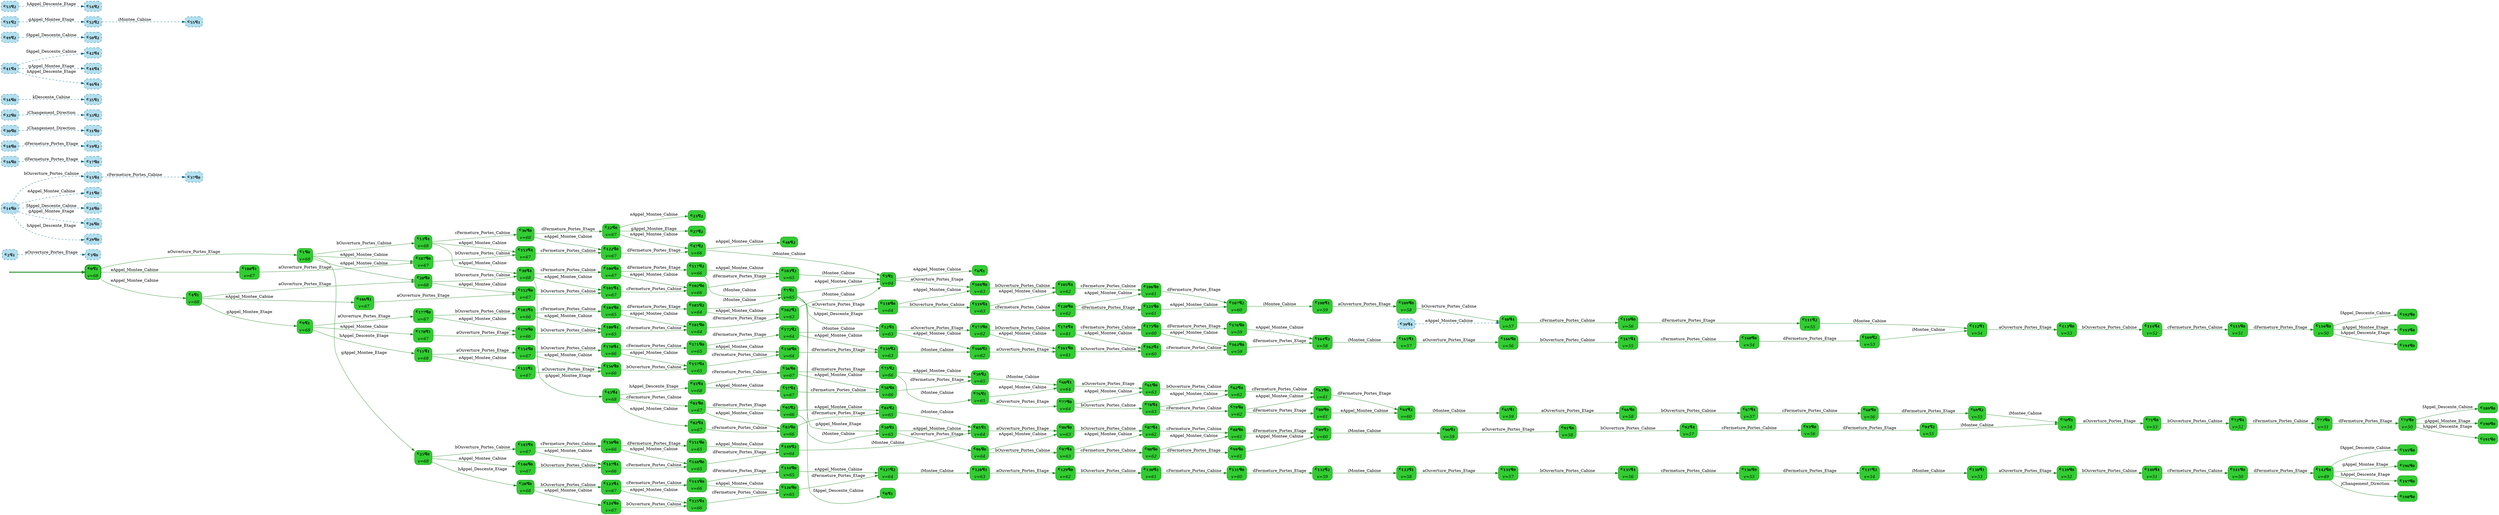 digraph g {

	rankdir="LR"

	__invisible__[shape="point", color="forestgreen"]
	c0q1[label=<<b>c<sub>0</sub>q<sub>1</sub></b><br/><br/><i>v=68</i>>, shape="box", style="rounded, filled", fillcolor="limegreen", color="forestgreen", penwidth=3] // Initial
	c1q0[label=<<b>c<sub>1</sub>q<sub>0</sub></b><br/><br/><i>v=68</i>>, shape="box", style="rounded, filled", fillcolor="limegreen", color="forestgreen"]
	c13q4[label=<<b>c<sub>13</sub>q<sub>4</sub></b><br/><br/><i>v=68</i>>, shape="box", style="rounded, filled", fillcolor="limegreen", color="forestgreen"]
	c36q0[label=<<b>c<sub>36</sub>q<sub>0</sub></b><br/><br/><i>v=68</i>>, shape="box", style="rounded, filled", fillcolor="limegreen", color="forestgreen"]
	c22q0[label=<<b>c<sub>22</sub>q<sub>0</sub></b><br/><br/><i>v=67</i>>, shape="box", style="rounded, filled", fillcolor="limegreen", color="forestgreen"]
	c23q2[label=<<b>c<sub>23</sub>q<sub>2</sub></b>>, shape="box", style="rounded, filled", fillcolor="limegreen", color="forestgreen"]
	c27q2[label=<<b>c<sub>27</sub>q<sub>2</sub></b>>, shape="box", style="rounded, filled", fillcolor="limegreen", color="forestgreen"]
	c47q2[label=<<b>c<sub>47</sub>q<sub>2</sub></b><br/><br/><i>v=66</i>>, shape="box", style="rounded, filled", fillcolor="limegreen", color="forestgreen"]
	c48q2[label=<<b>c<sub>48</sub>q<sub>2</sub></b>>, shape="box", style="rounded, filled", fillcolor="limegreen", color="forestgreen"]
	c5q1[label=<<b>c<sub>5</sub>q<sub>1</sub></b><br/><br/><i>v=64</i>>, shape="box", style="rounded, filled", fillcolor="limegreen", color="forestgreen"]
	c6q1[label=<<b>c<sub>6</sub>q<sub>1</sub></b>>, shape="box", style="rounded, filled", fillcolor="limegreen", color="forestgreen"]
	c104q0[label=<<b>c<sub>104</sub>q<sub>0</sub></b><br/><br/><i>v=63</i>>, shape="box", style="rounded, filled", fillcolor="limegreen", color="forestgreen"]
	c105q4[label=<<b>c<sub>105</sub>q<sub>4</sub></b><br/><br/><i>v=62</i>>, shape="box", style="rounded, filled", fillcolor="limegreen", color="forestgreen"]
	c106q0[label=<<b>c<sub>106</sub>q<sub>0</sub></b><br/><br/><i>v=61</i>>, shape="box", style="rounded, filled", fillcolor="limegreen", color="forestgreen"]
	c107q2[label=<<b>c<sub>107</sub>q<sub>2</sub></b><br/><br/><i>v=60</i>>, shape="box", style="rounded, filled", fillcolor="limegreen", color="forestgreen"]
	c108q1[label=<<b>c<sub>108</sub>q<sub>1</sub></b><br/><br/><i>v=59</i>>, shape="box", style="rounded, filled", fillcolor="limegreen", color="forestgreen"]
	c109q0[label=<<b>c<sub>109</sub>q<sub>0</sub></b><br/><br/><i>v=58</i>>, shape="box", style="rounded, filled", fillcolor="limegreen", color="forestgreen"]
	c40q4[label=<<b>c<sub>40</sub>q<sub>4</sub></b><br/><br/><i>v=57</i>>, shape="box", style="rounded, filled", fillcolor="limegreen", color="forestgreen"]
	c110q0[label=<<b>c<sub>110</sub>q<sub>0</sub></b><br/><br/><i>v=56</i>>, shape="box", style="rounded, filled", fillcolor="limegreen", color="forestgreen"]
	c111q2[label=<<b>c<sub>111</sub>q<sub>2</sub></b><br/><br/><i>v=55</i>>, shape="box", style="rounded, filled", fillcolor="limegreen", color="forestgreen"]
	c112q1[label=<<b>c<sub>112</sub>q<sub>1</sub></b><br/><br/><i>v=54</i>>, shape="box", style="rounded, filled", fillcolor="limegreen", color="forestgreen"]
	c113q0[label=<<b>c<sub>113</sub>q<sub>0</sub></b><br/><br/><i>v=53</i>>, shape="box", style="rounded, filled", fillcolor="limegreen", color="forestgreen"]
	c114q4[label=<<b>c<sub>114</sub>q<sub>4</sub></b><br/><br/><i>v=52</i>>, shape="box", style="rounded, filled", fillcolor="limegreen", color="forestgreen"]
	c115q0[label=<<b>c<sub>115</sub>q<sub>0</sub></b><br/><br/><i>v=51</i>>, shape="box", style="rounded, filled", fillcolor="limegreen", color="forestgreen"]
	c116q0[label=<<b>c<sub>116</sub>q<sub>0</sub></b><br/><br/><i>v=50</i>>, shape="box", style="rounded, filled", fillcolor="limegreen", color="forestgreen"]
	c192q0[label=<<b>c<sub>192</sub>q<sub>0</sub></b>>, shape="box", style="rounded, filled", fillcolor="limegreen", color="forestgreen"]
	c193q0[label=<<b>c<sub>193</sub>q<sub>0</sub></b>>, shape="box", style="rounded, filled", fillcolor="limegreen", color="forestgreen"]
	c194q0[label=<<b>c<sub>194</sub>q<sub>0</sub></b>>, shape="box", style="rounded, filled", fillcolor="limegreen", color="forestgreen"]
	c122q0[label=<<b>c<sub>122</sub>q<sub>0</sub></b><br/><br/><i>v=67</i>>, shape="box", style="rounded, filled", fillcolor="limegreen", color="forestgreen"]
	c38q4[label=<<b>c<sub>38</sub>q<sub>4</sub></b><br/><br/><i>v=68</i>>, shape="box", style="rounded, filled", fillcolor="limegreen", color="forestgreen"]
	c43q4[label=<<b>c<sub>43</sub>q<sub>4</sub></b><br/><br/><i>v=68</i>>, shape="box", style="rounded, filled", fillcolor="limegreen", color="forestgreen"]
	c45q4[label=<<b>c<sub>45</sub>q<sub>4</sub></b><br/><br/><i>v=68</i>>, shape="box", style="rounded, filled", fillcolor="limegreen", color="forestgreen"]
	c56q0[label=<<b>c<sub>56</sub>q<sub>0</sub></b><br/><br/><i>v=67</i>>, shape="box", style="rounded, filled", fillcolor="limegreen", color="forestgreen"]
	c75q2[label=<<b>c<sub>75</sub>q<sub>2</sub></b><br/><br/><i>v=66</i>>, shape="box", style="rounded, filled", fillcolor="limegreen", color="forestgreen"]
	c59q2[label=<<b>c<sub>59</sub>q<sub>2</sub></b><br/><br/><i>v=65</i>>, shape="box", style="rounded, filled", fillcolor="limegreen", color="forestgreen"]
	c60q1[label=<<b>c<sub>60</sub>q<sub>1</sub></b><br/><br/><i>v=64</i>>, shape="box", style="rounded, filled", fillcolor="limegreen", color="forestgreen"]
	c61q0[label=<<b>c<sub>61</sub>q<sub>0</sub></b><br/><br/><i>v=63</i>>, shape="box", style="rounded, filled", fillcolor="limegreen", color="forestgreen"]
	c62q4[label=<<b>c<sub>62</sub>q<sub>4</sub></b><br/><br/><i>v=62</i>>, shape="box", style="rounded, filled", fillcolor="limegreen", color="forestgreen"]
	c63q0[label=<<b>c<sub>63</sub>q<sub>0</sub></b><br/><br/><i>v=61</i>>, shape="box", style="rounded, filled", fillcolor="limegreen", color="forestgreen"]
	c64q2[label=<<b>c<sub>64</sub>q<sub>2</sub></b><br/><br/><i>v=60</i>>, shape="box", style="rounded, filled", fillcolor="limegreen", color="forestgreen"]
	c65q1[label=<<b>c<sub>65</sub>q<sub>1</sub></b><br/><br/><i>v=59</i>>, shape="box", style="rounded, filled", fillcolor="limegreen", color="forestgreen"]
	c66q0[label=<<b>c<sub>66</sub>q<sub>0</sub></b><br/><br/><i>v=58</i>>, shape="box", style="rounded, filled", fillcolor="limegreen", color="forestgreen"]
	c67q4[label=<<b>c<sub>67</sub>q<sub>4</sub></b><br/><br/><i>v=57</i>>, shape="box", style="rounded, filled", fillcolor="limegreen", color="forestgreen"]
	c68q0[label=<<b>c<sub>68</sub>q<sub>0</sub></b><br/><br/><i>v=56</i>>, shape="box", style="rounded, filled", fillcolor="limegreen", color="forestgreen"]
	c69q2[label=<<b>c<sub>69</sub>q<sub>2</sub></b><br/><br/><i>v=55</i>>, shape="box", style="rounded, filled", fillcolor="limegreen", color="forestgreen"]
	c70q1[label=<<b>c<sub>70</sub>q<sub>1</sub></b><br/><br/><i>v=54</i>>, shape="box", style="rounded, filled", fillcolor="limegreen", color="forestgreen"]
	c71q0[label=<<b>c<sub>71</sub>q<sub>0</sub></b><br/><br/><i>v=53</i>>, shape="box", style="rounded, filled", fillcolor="limegreen", color="forestgreen"]
	c72q4[label=<<b>c<sub>72</sub>q<sub>4</sub></b><br/><br/><i>v=52</i>>, shape="box", style="rounded, filled", fillcolor="limegreen", color="forestgreen"]
	c73q0[label=<<b>c<sub>73</sub>q<sub>0</sub></b><br/><br/><i>v=51</i>>, shape="box", style="rounded, filled", fillcolor="limegreen", color="forestgreen"]
	c74q0[label=<<b>c<sub>74</sub>q<sub>0</sub></b><br/><br/><i>v=50</i>>, shape="box", style="rounded, filled", fillcolor="limegreen", color="forestgreen"]
	c189q0[label=<<b>c<sub>189</sub>q<sub>0</sub></b>>, shape="box", style="rounded, filled", fillcolor="limegreen", color="forestgreen"]
	c190q0[label=<<b>c<sub>190</sub>q<sub>0</sub></b>>, shape="box", style="rounded, filled", fillcolor="limegreen", color="forestgreen"]
	c191q0[label=<<b>c<sub>191</sub>q<sub>0</sub></b>>, shape="box", style="rounded, filled", fillcolor="limegreen", color="forestgreen"]
	c76q1[label=<<b>c<sub>76</sub>q<sub>1</sub></b><br/><br/><i>v=65</i>>, shape="box", style="rounded, filled", fillcolor="limegreen", color="forestgreen"]
	c77q0[label=<<b>c<sub>77</sub>q<sub>0</sub></b><br/><br/><i>v=64</i>>, shape="box", style="rounded, filled", fillcolor="limegreen", color="forestgreen"]
	c78q4[label=<<b>c<sub>78</sub>q<sub>4</sub></b><br/><br/><i>v=63</i>>, shape="box", style="rounded, filled", fillcolor="limegreen", color="forestgreen"]
	c79q0[label=<<b>c<sub>79</sub>q<sub>0</sub></b><br/><br/><i>v=62</i>>, shape="box", style="rounded, filled", fillcolor="limegreen", color="forestgreen"]
	c80q0[label=<<b>c<sub>80</sub>q<sub>0</sub></b><br/><br/><i>v=61</i>>, shape="box", style="rounded, filled", fillcolor="limegreen", color="forestgreen"]
	c58q0[label=<<b>c<sub>58</sub>q<sub>0</sub></b><br/><br/><i>v=66</i>>, shape="box", style="rounded, filled", fillcolor="limegreen", color="forestgreen"]
	c57q4[label=<<b>c<sub>57</sub>q<sub>4</sub></b><br/><br/><i>v=67</i>>, shape="box", style="rounded, filled", fillcolor="limegreen", color="forestgreen"]
	c81q0[label=<<b>c<sub>81</sub>q<sub>0</sub></b><br/><br/><i>v=67</i>>, shape="box", style="rounded, filled", fillcolor="limegreen", color="forestgreen"]
	c95q2[label=<<b>c<sub>95</sub>q<sub>2</sub></b><br/><br/><i>v=66</i>>, shape="box", style="rounded, filled", fillcolor="limegreen", color="forestgreen"]
	c84q2[label=<<b>c<sub>84</sub>q<sub>2</sub></b><br/><br/><i>v=65</i>>, shape="box", style="rounded, filled", fillcolor="limegreen", color="forestgreen"]
	c85q1[label=<<b>c<sub>85</sub>q<sub>1</sub></b><br/><br/><i>v=64</i>>, shape="box", style="rounded, filled", fillcolor="limegreen", color="forestgreen"]
	c86q0[label=<<b>c<sub>86</sub>q<sub>0</sub></b><br/><br/><i>v=63</i>>, shape="box", style="rounded, filled", fillcolor="limegreen", color="forestgreen"]
	c87q4[label=<<b>c<sub>87</sub>q<sub>4</sub></b><br/><br/><i>v=62</i>>, shape="box", style="rounded, filled", fillcolor="limegreen", color="forestgreen"]
	c88q0[label=<<b>c<sub>88</sub>q<sub>0</sub></b><br/><br/><i>v=61</i>>, shape="box", style="rounded, filled", fillcolor="limegreen", color="forestgreen"]
	c89q2[label=<<b>c<sub>89</sub>q<sub>2</sub></b><br/><br/><i>v=60</i>>, shape="box", style="rounded, filled", fillcolor="limegreen", color="forestgreen"]
	c90q1[label=<<b>c<sub>90</sub>q<sub>1</sub></b><br/><br/><i>v=59</i>>, shape="box", style="rounded, filled", fillcolor="limegreen", color="forestgreen"]
	c91q0[label=<<b>c<sub>91</sub>q<sub>0</sub></b><br/><br/><i>v=58</i>>, shape="box", style="rounded, filled", fillcolor="limegreen", color="forestgreen"]
	c92q4[label=<<b>c<sub>92</sub>q<sub>4</sub></b><br/><br/><i>v=57</i>>, shape="box", style="rounded, filled", fillcolor="limegreen", color="forestgreen"]
	c93q0[label=<<b>c<sub>93</sub>q<sub>0</sub></b><br/><br/><i>v=56</i>>, shape="box", style="rounded, filled", fillcolor="limegreen", color="forestgreen"]
	c94q2[label=<<b>c<sub>94</sub>q<sub>2</sub></b><br/><br/><i>v=55</i>>, shape="box", style="rounded, filled", fillcolor="limegreen", color="forestgreen"]
	c10q1[label=<<b>c<sub>10</sub>q<sub>1</sub></b><br/><br/><i>v=65</i>>, shape="box", style="rounded, filled", fillcolor="limegreen", color="forestgreen"]
	c96q0[label=<<b>c<sub>96</sub>q<sub>0</sub></b><br/><br/><i>v=64</i>>, shape="box", style="rounded, filled", fillcolor="limegreen", color="forestgreen"]
	c97q4[label=<<b>c<sub>97</sub>q<sub>4</sub></b><br/><br/><i>v=63</i>>, shape="box", style="rounded, filled", fillcolor="limegreen", color="forestgreen"]
	c98q0[label=<<b>c<sub>98</sub>q<sub>0</sub></b><br/><br/><i>v=62</i>>, shape="box", style="rounded, filled", fillcolor="limegreen", color="forestgreen"]
	c99q0[label=<<b>c<sub>99</sub>q<sub>0</sub></b><br/><br/><i>v=61</i>>, shape="box", style="rounded, filled", fillcolor="limegreen", color="forestgreen"]
	c83q0[label=<<b>c<sub>83</sub>q<sub>0</sub></b><br/><br/><i>v=66</i>>, shape="box", style="rounded, filled", fillcolor="limegreen", color="forestgreen"]
	c82q4[label=<<b>c<sub>82</sub>q<sub>4</sub></b><br/><br/><i>v=67</i>>, shape="box", style="rounded, filled", fillcolor="limegreen", color="forestgreen"]
	c100q0[label=<<b>c<sub>100</sub>q<sub>0</sub></b><br/><br/><i>v=67</i>>, shape="box", style="rounded, filled", fillcolor="limegreen", color="forestgreen"]
	c117q2[label=<<b>c<sub>117</sub>q<sub>2</sub></b><br/><br/><i>v=66</i>>, shape="box", style="rounded, filled", fillcolor="limegreen", color="forestgreen"]
	c103q2[label=<<b>c<sub>103</sub>q<sub>2</sub></b><br/><br/><i>v=65</i>>, shape="box", style="rounded, filled", fillcolor="limegreen", color="forestgreen"]
	c7q1[label=<<b>c<sub>7</sub>q<sub>1</sub></b><br/><br/><i>v=65</i>>, shape="box", style="rounded, filled", fillcolor="limegreen", color="forestgreen"]
	c8q1[label=<<b>c<sub>8</sub>q<sub>1</sub></b>>, shape="box", style="rounded, filled", fillcolor="limegreen", color="forestgreen"]
	c12q1[label=<<b>c<sub>12</sub>q<sub>1</sub></b><br/><br/><i>v=63</i>>, shape="box", style="rounded, filled", fillcolor="limegreen", color="forestgreen"]
	c173q0[label=<<b>c<sub>173</sub>q<sub>0</sub></b><br/><br/><i>v=62</i>>, shape="box", style="rounded, filled", fillcolor="limegreen", color="forestgreen"]
	c174q4[label=<<b>c<sub>174</sub>q<sub>4</sub></b><br/><br/><i>v=61</i>>, shape="box", style="rounded, filled", fillcolor="limegreen", color="forestgreen"]
	c175q0[label=<<b>c<sub>175</sub>q<sub>0</sub></b><br/><br/><i>v=60</i>>, shape="box", style="rounded, filled", fillcolor="limegreen", color="forestgreen"]
	c176q0[label=<<b>c<sub>176</sub>q<sub>0</sub></b><br/><br/><i>v=59</i>>, shape="box", style="rounded, filled", fillcolor="limegreen", color="forestgreen"]
	c164q2[label=<<b>c<sub>164</sub>q<sub>2</sub></b><br/><br/><i>v=58</i>>, shape="box", style="rounded, filled", fillcolor="limegreen", color="forestgreen"]
	c165q1[label=<<b>c<sub>165</sub>q<sub>1</sub></b><br/><br/><i>v=57</i>>, shape="box", style="rounded, filled", fillcolor="limegreen", color="forestgreen"]
	c166q0[label=<<b>c<sub>166</sub>q<sub>0</sub></b><br/><br/><i>v=56</i>>, shape="box", style="rounded, filled", fillcolor="limegreen", color="forestgreen"]
	c167q4[label=<<b>c<sub>167</sub>q<sub>4</sub></b><br/><br/><i>v=55</i>>, shape="box", style="rounded, filled", fillcolor="limegreen", color="forestgreen"]
	c168q0[label=<<b>c<sub>168</sub>q<sub>0</sub></b><br/><br/><i>v=54</i>>, shape="box", style="rounded, filled", fillcolor="limegreen", color="forestgreen"]
	c169q2[label=<<b>c<sub>169</sub>q<sub>2</sub></b><br/><br/><i>v=53</i>>, shape="box", style="rounded, filled", fillcolor="limegreen", color="forestgreen"]
	c163q0[label=<<b>c<sub>163</sub>q<sub>0</sub></b><br/><br/><i>v=59</i>>, shape="box", style="rounded, filled", fillcolor="limegreen", color="forestgreen"]
	c162q4[label=<<b>c<sub>162</sub>q<sub>4</sub></b><br/><br/><i>v=60</i>>, shape="box", style="rounded, filled", fillcolor="limegreen", color="forestgreen"]
	c161q0[label=<<b>c<sub>161</sub>q<sub>0</sub></b><br/><br/><i>v=61</i>>, shape="box", style="rounded, filled", fillcolor="limegreen", color="forestgreen"]
	c160q1[label=<<b>c<sub>160</sub>q<sub>1</sub></b><br/><br/><i>v=62</i>>, shape="box", style="rounded, filled", fillcolor="limegreen", color="forestgreen"]
	c118q0[label=<<b>c<sub>118</sub>q<sub>0</sub></b><br/><br/><i>v=64</i>>, shape="box", style="rounded, filled", fillcolor="limegreen", color="forestgreen"]
	c119q4[label=<<b>c<sub>119</sub>q<sub>4</sub></b><br/><br/><i>v=63</i>>, shape="box", style="rounded, filled", fillcolor="limegreen", color="forestgreen"]
	c120q0[label=<<b>c<sub>120</sub>q<sub>0</sub></b><br/><br/><i>v=62</i>>, shape="box", style="rounded, filled", fillcolor="limegreen", color="forestgreen"]
	c121q0[label=<<b>c<sub>121</sub>q<sub>0</sub></b><br/><br/><i>v=61</i>>, shape="box", style="rounded, filled", fillcolor="limegreen", color="forestgreen"]
	c102q0[label=<<b>c<sub>102</sub>q<sub>0</sub></b><br/><br/><i>v=66</i>>, shape="box", style="rounded, filled", fillcolor="limegreen", color="forestgreen"]
	c101q4[label=<<b>c<sub>101</sub>q<sub>4</sub></b><br/><br/><i>v=67</i>>, shape="box", style="rounded, filled", fillcolor="limegreen", color="forestgreen"]
	c153q4[label=<<b>c<sub>153</sub>q<sub>4</sub></b><br/><br/><i>v=67</i>>, shape="box", style="rounded, filled", fillcolor="limegreen", color="forestgreen"]
	c20q0[label=<<b>c<sub>20</sub>q<sub>0</sub></b><br/><br/><i>v=68</i>>, shape="box", style="rounded, filled", fillcolor="limegreen", color="forestgreen"]
	c152q0[label=<<b>c<sub>152</sub>q<sub>0</sub></b><br/><br/><i>v=67</i>>, shape="box", style="rounded, filled", fillcolor="limegreen", color="forestgreen"]
	c25q0[label=<<b>c<sub>25</sub>q<sub>0</sub></b><br/><br/><i>v=68</i>>, shape="box", style="rounded, filled", fillcolor="limegreen", color="forestgreen"]
	c28q0[label=<<b>c<sub>28</sub>q<sub>0</sub></b><br/><br/><i>v=68</i>>, shape="box", style="rounded, filled", fillcolor="limegreen", color="forestgreen"]
	c123q4[label=<<b>c<sub>123</sub>q<sub>4</sub></b><br/><br/><i>v=67</i>>, shape="box", style="rounded, filled", fillcolor="limegreen", color="forestgreen"]
	c143q0[label=<<b>c<sub>143</sub>q<sub>0</sub></b><br/><br/><i>v=66</i>>, shape="box", style="rounded, filled", fillcolor="limegreen", color="forestgreen"]
	c144q0[label=<<b>c<sub>144</sub>q<sub>0</sub></b><br/><br/><i>v=65</i>>, shape="box", style="rounded, filled", fillcolor="limegreen", color="forestgreen"]
	c127q2[label=<<b>c<sub>127</sub>q<sub>2</sub></b><br/><br/><i>v=64</i>>, shape="box", style="rounded, filled", fillcolor="limegreen", color="forestgreen"]
	c128q1[label=<<b>c<sub>128</sub>q<sub>1</sub></b><br/><br/><i>v=63</i>>, shape="box", style="rounded, filled", fillcolor="limegreen", color="forestgreen"]
	c129q0[label=<<b>c<sub>129</sub>q<sub>0</sub></b><br/><br/><i>v=62</i>>, shape="box", style="rounded, filled", fillcolor="limegreen", color="forestgreen"]
	c130q4[label=<<b>c<sub>130</sub>q<sub>4</sub></b><br/><br/><i>v=61</i>>, shape="box", style="rounded, filled", fillcolor="limegreen", color="forestgreen"]
	c131q0[label=<<b>c<sub>131</sub>q<sub>0</sub></b><br/><br/><i>v=60</i>>, shape="box", style="rounded, filled", fillcolor="limegreen", color="forestgreen"]
	c132q2[label=<<b>c<sub>132</sub>q<sub>2</sub></b><br/><br/><i>v=59</i>>, shape="box", style="rounded, filled", fillcolor="limegreen", color="forestgreen"]
	c133q1[label=<<b>c<sub>133</sub>q<sub>1</sub></b><br/><br/><i>v=58</i>>, shape="box", style="rounded, filled", fillcolor="limegreen", color="forestgreen"]
	c134q0[label=<<b>c<sub>134</sub>q<sub>0</sub></b><br/><br/><i>v=57</i>>, shape="box", style="rounded, filled", fillcolor="limegreen", color="forestgreen"]
	c135q4[label=<<b>c<sub>135</sub>q<sub>4</sub></b><br/><br/><i>v=56</i>>, shape="box", style="rounded, filled", fillcolor="limegreen", color="forestgreen"]
	c136q0[label=<<b>c<sub>136</sub>q<sub>0</sub></b><br/><br/><i>v=55</i>>, shape="box", style="rounded, filled", fillcolor="limegreen", color="forestgreen"]
	c137q2[label=<<b>c<sub>137</sub>q<sub>2</sub></b><br/><br/><i>v=54</i>>, shape="box", style="rounded, filled", fillcolor="limegreen", color="forestgreen"]
	c138q1[label=<<b>c<sub>138</sub>q<sub>1</sub></b><br/><br/><i>v=53</i>>, shape="box", style="rounded, filled", fillcolor="limegreen", color="forestgreen"]
	c139q0[label=<<b>c<sub>139</sub>q<sub>0</sub></b><br/><br/><i>v=52</i>>, shape="box", style="rounded, filled", fillcolor="limegreen", color="forestgreen"]
	c140q4[label=<<b>c<sub>140</sub>q<sub>4</sub></b><br/><br/><i>v=51</i>>, shape="box", style="rounded, filled", fillcolor="limegreen", color="forestgreen"]
	c141q0[label=<<b>c<sub>141</sub>q<sub>0</sub></b><br/><br/><i>v=50</i>>, shape="box", style="rounded, filled", fillcolor="limegreen", color="forestgreen"]
	c142q0[label=<<b>c<sub>142</sub>q<sub>0</sub></b><br/><br/><i>v=49</i>>, shape="box", style="rounded, filled", fillcolor="limegreen", color="forestgreen"]
	c195q0[label=<<b>c<sub>195</sub>q<sub>0</sub></b>>, shape="box", style="rounded, filled", fillcolor="limegreen", color="forestgreen"]
	c196q0[label=<<b>c<sub>196</sub>q<sub>0</sub></b>>, shape="box", style="rounded, filled", fillcolor="limegreen", color="forestgreen"]
	c197q0[label=<<b>c<sub>197</sub>q<sub>0</sub></b>>, shape="box", style="rounded, filled", fillcolor="limegreen", color="forestgreen"]
	c198q0[label=<<b>c<sub>198</sub>q<sub>0</sub></b>>, shape="box", style="rounded, filled", fillcolor="limegreen", color="forestgreen"]
	c126q0[label=<<b>c<sub>126</sub>q<sub>0</sub></b><br/><br/><i>v=65</i>>, shape="box", style="rounded, filled", fillcolor="limegreen", color="forestgreen"]
	c125q4[label=<<b>c<sub>125</sub>q<sub>4</sub></b><br/><br/><i>v=66</i>>, shape="box", style="rounded, filled", fillcolor="limegreen", color="forestgreen"]
	c124q0[label=<<b>c<sub>124</sub>q<sub>0</sub></b><br/><br/><i>v=67</i>>, shape="box", style="rounded, filled", fillcolor="limegreen", color="forestgreen"]
	c145q4[label=<<b>c<sub>145</sub>q<sub>4</sub></b><br/><br/><i>v=67</i>>, shape="box", style="rounded, filled", fillcolor="limegreen", color="forestgreen"]
	c150q0[label=<<b>c<sub>150</sub>q<sub>0</sub></b><br/><br/><i>v=66</i>>, shape="box", style="rounded, filled", fillcolor="limegreen", color="forestgreen"]
	c151q0[label=<<b>c<sub>151</sub>q<sub>0</sub></b><br/><br/><i>v=65</i>>, shape="box", style="rounded, filled", fillcolor="limegreen", color="forestgreen"]
	c149q2[label=<<b>c<sub>149</sub>q<sub>2</sub></b><br/><br/><i>v=64</i>>, shape="box", style="rounded, filled", fillcolor="limegreen", color="forestgreen"]
	c148q0[label=<<b>c<sub>148</sub>q<sub>0</sub></b><br/><br/><i>v=65</i>>, shape="box", style="rounded, filled", fillcolor="limegreen", color="forestgreen"]
	c147q4[label=<<b>c<sub>147</sub>q<sub>4</sub></b><br/><br/><i>v=66</i>>, shape="box", style="rounded, filled", fillcolor="limegreen", color="forestgreen"]
	c146q0[label=<<b>c<sub>146</sub>q<sub>0</sub></b><br/><br/><i>v=67</i>>, shape="box", style="rounded, filled", fillcolor="limegreen", color="forestgreen"]
	c187q0[label=<<b>c<sub>187</sub>q<sub>0</sub></b><br/><br/><i>v=67</i>>, shape="box", style="rounded, filled", fillcolor="limegreen", color="forestgreen"]
	c4q1[label=<<b>c<sub>4</sub>q<sub>1</sub></b><br/><br/><i>v=68</i>>, shape="box", style="rounded, filled", fillcolor="limegreen", color="forestgreen"]
	c9q1[label=<<b>c<sub>9</sub>q<sub>1</sub></b><br/><br/><i>v=68</i>>, shape="box", style="rounded, filled", fillcolor="limegreen", color="forestgreen"]
	c11q1[label=<<b>c<sub>11</sub>q<sub>1</sub></b><br/><br/><i>v=68</i>>, shape="box", style="rounded, filled", fillcolor="limegreen", color="forestgreen"]
	c154q0[label=<<b>c<sub>154</sub>q<sub>0</sub></b><br/><br/><i>v=67</i>>, shape="box", style="rounded, filled", fillcolor="limegreen", color="forestgreen"]
	c170q4[label=<<b>c<sub>170</sub>q<sub>4</sub></b><br/><br/><i>v=66</i>>, shape="box", style="rounded, filled", fillcolor="limegreen", color="forestgreen"]
	c171q0[label=<<b>c<sub>171</sub>q<sub>0</sub></b><br/><br/><i>v=65</i>>, shape="box", style="rounded, filled", fillcolor="limegreen", color="forestgreen"]
	c172q2[label=<<b>c<sub>172</sub>q<sub>2</sub></b><br/><br/><i>v=64</i>>, shape="box", style="rounded, filled", fillcolor="limegreen", color="forestgreen"]
	c159q2[label=<<b>c<sub>159</sub>q<sub>2</sub></b><br/><br/><i>v=63</i>>, shape="box", style="rounded, filled", fillcolor="limegreen", color="forestgreen"]
	c158q0[label=<<b>c<sub>158</sub>q<sub>0</sub></b><br/><br/><i>v=64</i>>, shape="box", style="rounded, filled", fillcolor="limegreen", color="forestgreen"]
	c157q4[label=<<b>c<sub>157</sub>q<sub>4</sub></b><br/><br/><i>v=65</i>>, shape="box", style="rounded, filled", fillcolor="limegreen", color="forestgreen"]
	c156q0[label=<<b>c<sub>156</sub>q<sub>0</sub></b><br/><br/><i>v=66</i>>, shape="box", style="rounded, filled", fillcolor="limegreen", color="forestgreen"]
	c155q1[label=<<b>c<sub>155</sub>q<sub>1</sub></b><br/><br/><i>v=67</i>>, shape="box", style="rounded, filled", fillcolor="limegreen", color="forestgreen"]
	c177q0[label=<<b>c<sub>177</sub>q<sub>0</sub></b><br/><br/><i>v=67</i>>, shape="box", style="rounded, filled", fillcolor="limegreen", color="forestgreen"]
	c183q4[label=<<b>c<sub>183</sub>q<sub>4</sub></b><br/><br/><i>v=66</i>>, shape="box", style="rounded, filled", fillcolor="limegreen", color="forestgreen"]
	c184q0[label=<<b>c<sub>184</sub>q<sub>0</sub></b><br/><br/><i>v=65</i>>, shape="box", style="rounded, filled", fillcolor="limegreen", color="forestgreen"]
	c185q2[label=<<b>c<sub>185</sub>q<sub>2</sub></b><br/><br/><i>v=64</i>>, shape="box", style="rounded, filled", fillcolor="limegreen", color="forestgreen"]
	c182q2[label=<<b>c<sub>182</sub>q<sub>2</sub></b><br/><br/><i>v=63</i>>, shape="box", style="rounded, filled", fillcolor="limegreen", color="forestgreen"]
	c181q0[label=<<b>c<sub>181</sub>q<sub>0</sub></b><br/><br/><i>v=64</i>>, shape="box", style="rounded, filled", fillcolor="limegreen", color="forestgreen"]
	c180q4[label=<<b>c<sub>180</sub>q<sub>4</sub></b><br/><br/><i>v=65</i>>, shape="box", style="rounded, filled", fillcolor="limegreen", color="forestgreen"]
	c179q0[label=<<b>c<sub>179</sub>q<sub>0</sub></b><br/><br/><i>v=66</i>>, shape="box", style="rounded, filled", fillcolor="limegreen", color="forestgreen"]
	c178q1[label=<<b>c<sub>178</sub>q<sub>1</sub></b><br/><br/><i>v=67</i>>, shape="box", style="rounded, filled", fillcolor="limegreen", color="forestgreen"]
	c186q1[label=<<b>c<sub>186</sub>q<sub>1</sub></b><br/><br/><i>v=67</i>>, shape="box", style="rounded, filled", fillcolor="limegreen", color="forestgreen"]
	c188q1[label=<<b>c<sub>188</sub>q<sub>1</sub></b><br/><br/><i>v=67</i>>, shape="box", style="rounded, filled", fillcolor="limegreen", color="forestgreen"]
	c2q1[label=<<b>c<sub>2</sub>q<sub>1</sub></b>>, shape="box", style="rounded, filled, dashed", fillcolor="lightblue2", color="deepskyblue4"]
	c3q0[label=<<b>c<sub>3</sub>q<sub>0</sub></b>>, shape="box", style="rounded, filled, dashed", fillcolor="lightblue2", color="deepskyblue4"]
	c14q0[label=<<b>c<sub>14</sub>q<sub>0</sub></b>>, shape="box", style="rounded, filled, dashed", fillcolor="lightblue2", color="deepskyblue4"]
	c15q4[label=<<b>c<sub>15</sub>q<sub>4</sub></b>>, shape="box", style="rounded, filled, dashed", fillcolor="lightblue2", color="deepskyblue4"]
	c16q0[label=<<b>c<sub>16</sub>q<sub>0</sub></b>>, shape="box", style="rounded, filled, dashed", fillcolor="lightblue2", color="deepskyblue4"]
	c17q0[label=<<b>c<sub>17</sub>q<sub>0</sub></b>>, shape="box", style="rounded, filled, dashed", fillcolor="lightblue2", color="deepskyblue4"]
	c18q0[label=<<b>c<sub>18</sub>q<sub>0</sub></b>>, shape="box", style="rounded, filled, dashed", fillcolor="lightblue2", color="deepskyblue4"]
	c19q2[label=<<b>c<sub>19</sub>q<sub>2</sub></b>>, shape="box", style="rounded, filled, dashed", fillcolor="lightblue2", color="deepskyblue4"]
	c21q0[label=<<b>c<sub>21</sub>q<sub>0</sub></b>>, shape="box", style="rounded, filled, dashed", fillcolor="lightblue2", color="deepskyblue4"]
	c24q0[label=<<b>c<sub>24</sub>q<sub>0</sub></b>>, shape="box", style="rounded, filled, dashed", fillcolor="lightblue2", color="deepskyblue4"]
	c26q0[label=<<b>c<sub>26</sub>q<sub>0</sub></b>>, shape="box", style="rounded, filled, dashed", fillcolor="lightblue2", color="deepskyblue4"]
	c29q0[label=<<b>c<sub>29</sub>q<sub>0</sub></b>>, shape="box", style="rounded, filled, dashed", fillcolor="lightblue2", color="deepskyblue4"]
	c30q0[label=<<b>c<sub>30</sub>q<sub>0</sub></b>>, shape="box", style="rounded, filled, dashed", fillcolor="lightblue2", color="deepskyblue4"]
	c31q0[label=<<b>c<sub>31</sub>q<sub>0</sub></b>>, shape="box", style="rounded, filled, dashed", fillcolor="lightblue2", color="deepskyblue4"]
	c32q0[label=<<b>c<sub>32</sub>q<sub>0</sub></b>>, shape="box", style="rounded, filled, dashed", fillcolor="lightblue2", color="deepskyblue4"]
	c33q2[label=<<b>c<sub>33</sub>q<sub>2</sub></b>>, shape="box", style="rounded, filled, dashed", fillcolor="lightblue2", color="deepskyblue4"]
	c34q0[label=<<b>c<sub>34</sub>q<sub>0</sub></b>>, shape="box", style="rounded, filled, dashed", fillcolor="lightblue2", color="deepskyblue4"]
	c35q1[label=<<b>c<sub>35</sub>q<sub>1</sub></b>>, shape="box", style="rounded, filled, dashed", fillcolor="lightblue2", color="deepskyblue4"]
	c37q0[label=<<b>c<sub>37</sub>q<sub>0</sub></b>>, shape="box", style="rounded, filled, dashed", fillcolor="lightblue2", color="deepskyblue4"]
	c39q4[label=<<b>c<sub>39</sub>q<sub>4</sub></b>>, shape="box", style="rounded, filled, dashed", fillcolor="lightblue2", color="deepskyblue4"]
	c41q4[label=<<b>c<sub>41</sub>q<sub>4</sub></b>>, shape="box", style="rounded, filled, dashed", fillcolor="lightblue2", color="deepskyblue4"]
	c42q4[label=<<b>c<sub>42</sub>q<sub>4</sub></b>>, shape="box", style="rounded, filled, dashed", fillcolor="lightblue2", color="deepskyblue4"]
	c44q4[label=<<b>c<sub>44</sub>q<sub>4</sub></b>>, shape="box", style="rounded, filled, dashed", fillcolor="lightblue2", color="deepskyblue4"]
	c46q4[label=<<b>c<sub>46</sub>q<sub>4</sub></b>>, shape="box", style="rounded, filled, dashed", fillcolor="lightblue2", color="deepskyblue4"]
	c49q2[label=<<b>c<sub>49</sub>q<sub>2</sub></b>>, shape="box", style="rounded, filled, dashed", fillcolor="lightblue2", color="deepskyblue4"]
	c50q2[label=<<b>c<sub>50</sub>q<sub>2</sub></b>>, shape="box", style="rounded, filled, dashed", fillcolor="lightblue2", color="deepskyblue4"]
	c51q2[label=<<b>c<sub>51</sub>q<sub>2</sub></b>>, shape="box", style="rounded, filled, dashed", fillcolor="lightblue2", color="deepskyblue4"]
	c52q2[label=<<b>c<sub>52</sub>q<sub>2</sub></b>>, shape="box", style="rounded, filled, dashed", fillcolor="lightblue2", color="deepskyblue4"]
	c53q2[label=<<b>c<sub>53</sub>q<sub>2</sub></b>>, shape="box", style="rounded, filled, dashed", fillcolor="lightblue2", color="deepskyblue4"]
	c54q2[label=<<b>c<sub>54</sub>q<sub>2</sub></b>>, shape="box", style="rounded, filled, dashed", fillcolor="lightblue2", color="deepskyblue4"]
	c55q1[label=<<b>c<sub>55</sub>q<sub>1</sub></b>>, shape="box", style="rounded, filled, dashed", fillcolor="lightblue2", color="deepskyblue4"]

	__invisible__ -> c0q1[penwidth=3, color="forestgreen"]
	c0q1 -> c1q0[label=<aOuverture_Portes_Etage>, color="forestgreen"]
	c1q0 -> c13q4[label=<bOuverture_Portes_Cabine>, color="forestgreen"]
	c13q4 -> c36q0[label=<cFermeture_Portes_Cabine>, color="forestgreen"]
	c36q0 -> c22q0[label=<dFermeture_Portes_Etage>, color="forestgreen"]
	c22q0 -> c23q2[label=<eAppel_Montee_Cabine>, color="forestgreen"]
	c22q0 -> c27q2[label=<gAppel_Montee_Etage>, color="forestgreen"]
	c22q0 -> c47q2[label=<eAppel_Montee_Cabine>, color="forestgreen"]
	c47q2 -> c48q2[label=<eAppel_Montee_Cabine>, color="forestgreen"]
	c47q2 -> c5q1[label=<iMontee_Cabine>, color="forestgreen"]
	c5q1 -> c6q1[label=<eAppel_Montee_Cabine>, color="forestgreen"]
	c5q1 -> c104q0[label=<aOuverture_Portes_Etage>, color="forestgreen"]
	c104q0 -> c105q4[label=<bOuverture_Portes_Cabine>, color="forestgreen"]
	c105q4 -> c106q0[label=<cFermeture_Portes_Cabine>, color="forestgreen"]
	c106q0 -> c107q2[label=<dFermeture_Portes_Etage>, color="forestgreen"]
	c107q2 -> c108q1[label=<iMontee_Cabine>, color="forestgreen"]
	c108q1 -> c109q0[label=<aOuverture_Portes_Etage>, color="forestgreen"]
	c109q0 -> c40q4[label=<bOuverture_Portes_Cabine>, color="forestgreen"]
	c40q4 -> c110q0[label=<cFermeture_Portes_Cabine>, color="forestgreen"]
	c110q0 -> c111q2[label=<dFermeture_Portes_Etage>, color="forestgreen"]
	c111q2 -> c112q1[label=<iMontee_Cabine>, color="forestgreen"]
	c112q1 -> c113q0[label=<aOuverture_Portes_Etage>, color="forestgreen"]
	c113q0 -> c114q4[label=<bOuverture_Portes_Cabine>, color="forestgreen"]
	c114q4 -> c115q0[label=<cFermeture_Portes_Cabine>, color="forestgreen"]
	c115q0 -> c116q0[label=<dFermeture_Portes_Etage>, color="forestgreen"]
	c116q0 -> c192q0[label=<fAppel_Descente_Cabine>, color="forestgreen"]
	c116q0 -> c193q0[label=<gAppel_Montee_Etage>, color="forestgreen"]
	c116q0 -> c194q0[label=<hAppel_Descente_Etage>, color="forestgreen"]
	c36q0 -> c122q0[label=<eAppel_Montee_Cabine>, color="forestgreen"]
	c122q0 -> c47q2[label=<dFermeture_Portes_Etage>, color="forestgreen"]
	c13q4 -> c38q4[label=<eAppel_Montee_Cabine>, color="forestgreen"]
	c38q4 -> c43q4[label=<gAppel_Montee_Etage>, color="forestgreen"]
	c43q4 -> c45q4[label=<hAppel_Descente_Etage>, color="forestgreen"]
	c45q4 -> c56q0[label=<cFermeture_Portes_Cabine>, color="forestgreen"]
	c56q0 -> c75q2[label=<dFermeture_Portes_Etage>, color="forestgreen"]
	c75q2 -> c59q2[label=<eAppel_Montee_Cabine>, color="forestgreen"]
	c59q2 -> c60q1[label=<iMontee_Cabine>, color="forestgreen"]
	c60q1 -> c61q0[label=<aOuverture_Portes_Etage>, color="forestgreen"]
	c61q0 -> c62q4[label=<bOuverture_Portes_Cabine>, color="forestgreen"]
	c62q4 -> c63q0[label=<cFermeture_Portes_Cabine>, color="forestgreen"]
	c63q0 -> c64q2[label=<dFermeture_Portes_Etage>, color="forestgreen"]
	c64q2 -> c65q1[label=<iMontee_Cabine>, color="forestgreen"]
	c65q1 -> c66q0[label=<aOuverture_Portes_Etage>, color="forestgreen"]
	c66q0 -> c67q4[label=<bOuverture_Portes_Cabine>, color="forestgreen"]
	c67q4 -> c68q0[label=<cFermeture_Portes_Cabine>, color="forestgreen"]
	c68q0 -> c69q2[label=<dFermeture_Portes_Etage>, color="forestgreen"]
	c69q2 -> c70q1[label=<iMontee_Cabine>, color="forestgreen"]
	c70q1 -> c71q0[label=<aOuverture_Portes_Etage>, color="forestgreen"]
	c71q0 -> c72q4[label=<bOuverture_Portes_Cabine>, color="forestgreen"]
	c72q4 -> c73q0[label=<cFermeture_Portes_Cabine>, color="forestgreen"]
	c73q0 -> c74q0[label=<dFermeture_Portes_Etage>, color="forestgreen"]
	c74q0 -> c189q0[label=<fAppel_Descente_Cabine>, color="forestgreen"]
	c74q0 -> c190q0[label=<gAppel_Montee_Etage>, color="forestgreen"]
	c74q0 -> c191q0[label=<hAppel_Descente_Etage>, color="forestgreen"]
	c75q2 -> c76q1[label=<iMontee_Cabine>, color="forestgreen"]
	c76q1 -> c77q0[label=<aOuverture_Portes_Etage>, color="forestgreen"]
	c77q0 -> c78q4[label=<bOuverture_Portes_Cabine>, color="forestgreen"]
	c78q4 -> c79q0[label=<cFermeture_Portes_Cabine>, color="forestgreen"]
	c79q0 -> c80q0[label=<dFermeture_Portes_Etage>, color="forestgreen"]
	c80q0 -> c64q2[label=<eAppel_Montee_Cabine>, color="forestgreen"]
	c79q0 -> c63q0[label=<eAppel_Montee_Cabine>, color="forestgreen"]
	c78q4 -> c62q4[label=<eAppel_Montee_Cabine>, color="forestgreen"]
	c77q0 -> c61q0[label=<eAppel_Montee_Cabine>, color="forestgreen"]
	c76q1 -> c60q1[label=<eAppel_Montee_Cabine>, color="forestgreen"]
	c56q0 -> c58q0[label=<eAppel_Montee_Cabine>, color="forestgreen"]
	c58q0 -> c59q2[label=<dFermeture_Portes_Etage>, color="forestgreen"]
	c45q4 -> c57q4[label=<eAppel_Montee_Cabine>, color="forestgreen"]
	c57q4 -> c58q0[label=<cFermeture_Portes_Cabine>, color="forestgreen"]
	c43q4 -> c81q0[label=<cFermeture_Portes_Cabine>, color="forestgreen"]
	c81q0 -> c95q2[label=<dFermeture_Portes_Etage>, color="forestgreen"]
	c95q2 -> c84q2[label=<eAppel_Montee_Cabine>, color="forestgreen"]
	c84q2 -> c85q1[label=<iMontee_Cabine>, color="forestgreen"]
	c85q1 -> c86q0[label=<aOuverture_Portes_Etage>, color="forestgreen"]
	c86q0 -> c87q4[label=<bOuverture_Portes_Cabine>, color="forestgreen"]
	c87q4 -> c88q0[label=<cFermeture_Portes_Cabine>, color="forestgreen"]
	c88q0 -> c89q2[label=<dFermeture_Portes_Etage>, color="forestgreen"]
	c89q2 -> c90q1[label=<iMontee_Cabine>, color="forestgreen"]
	c90q1 -> c91q0[label=<aOuverture_Portes_Etage>, color="forestgreen"]
	c91q0 -> c92q4[label=<bOuverture_Portes_Cabine>, color="forestgreen"]
	c92q4 -> c93q0[label=<cFermeture_Portes_Cabine>, color="forestgreen"]
	c93q0 -> c94q2[label=<dFermeture_Portes_Etage>, color="forestgreen"]
	c94q2 -> c70q1[label=<iMontee_Cabine>, color="forestgreen"]
	c95q2 -> c10q1[label=<iMontee_Cabine>, color="forestgreen"]
	c10q1 -> c96q0[label=<aOuverture_Portes_Etage>, color="forestgreen"]
	c96q0 -> c97q4[label=<bOuverture_Portes_Cabine>, color="forestgreen"]
	c97q4 -> c98q0[label=<cFermeture_Portes_Cabine>, color="forestgreen"]
	c98q0 -> c99q0[label=<dFermeture_Portes_Etage>, color="forestgreen"]
	c99q0 -> c89q2[label=<eAppel_Montee_Cabine>, color="forestgreen"]
	c98q0 -> c88q0[label=<eAppel_Montee_Cabine>, color="forestgreen"]
	c97q4 -> c87q4[label=<eAppel_Montee_Cabine>, color="forestgreen"]
	c96q0 -> c86q0[label=<eAppel_Montee_Cabine>, color="forestgreen"]
	c10q1 -> c85q1[label=<eAppel_Montee_Cabine>, color="forestgreen"]
	c81q0 -> c83q0[label=<eAppel_Montee_Cabine>, color="forestgreen"]
	c83q0 -> c84q2[label=<dFermeture_Portes_Etage>, color="forestgreen"]
	c43q4 -> c82q4[label=<eAppel_Montee_Cabine>, color="forestgreen"]
	c82q4 -> c83q0[label=<cFermeture_Portes_Cabine>, color="forestgreen"]
	c38q4 -> c100q0[label=<cFermeture_Portes_Cabine>, color="forestgreen"]
	c100q0 -> c117q2[label=<dFermeture_Portes_Etage>, color="forestgreen"]
	c117q2 -> c103q2[label=<eAppel_Montee_Cabine>, color="forestgreen"]
	c103q2 -> c5q1[label=<iMontee_Cabine>, color="forestgreen"]
	c117q2 -> c7q1[label=<iMontee_Cabine>, color="forestgreen"]
	c7q1 -> c8q1[label=<fAppel_Descente_Cabine>, color="forestgreen"]
	c7q1 -> c10q1[label=<gAppel_Montee_Etage>, color="forestgreen"]
	c7q1 -> c12q1[label=<hAppel_Descente_Etage>, color="forestgreen"]
	c12q1 -> c173q0[label=<aOuverture_Portes_Etage>, color="forestgreen"]
	c173q0 -> c174q4[label=<bOuverture_Portes_Cabine>, color="forestgreen"]
	c174q4 -> c175q0[label=<cFermeture_Portes_Cabine>, color="forestgreen"]
	c175q0 -> c176q0[label=<dFermeture_Portes_Etage>, color="forestgreen"]
	c176q0 -> c164q2[label=<eAppel_Montee_Cabine>, color="forestgreen"]
	c164q2 -> c165q1[label=<iMontee_Cabine>, color="forestgreen"]
	c165q1 -> c166q0[label=<aOuverture_Portes_Etage>, color="forestgreen"]
	c166q0 -> c167q4[label=<bOuverture_Portes_Cabine>, color="forestgreen"]
	c167q4 -> c168q0[label=<cFermeture_Portes_Cabine>, color="forestgreen"]
	c168q0 -> c169q2[label=<dFermeture_Portes_Etage>, color="forestgreen"]
	c169q2 -> c112q1[label=<iMontee_Cabine>, color="forestgreen"]
	c175q0 -> c163q0[label=<eAppel_Montee_Cabine>, color="forestgreen"]
	c163q0 -> c164q2[label=<dFermeture_Portes_Etage>, color="forestgreen"]
	c174q4 -> c162q4[label=<eAppel_Montee_Cabine>, color="forestgreen"]
	c162q4 -> c163q0[label=<cFermeture_Portes_Cabine>, color="forestgreen"]
	c173q0 -> c161q0[label=<eAppel_Montee_Cabine>, color="forestgreen"]
	c161q0 -> c162q4[label=<bOuverture_Portes_Cabine>, color="forestgreen"]
	c12q1 -> c160q1[label=<eAppel_Montee_Cabine>, color="forestgreen"]
	c160q1 -> c161q0[label=<aOuverture_Portes_Etage>, color="forestgreen"]
	c7q1 -> c118q0[label=<aOuverture_Portes_Etage>, color="forestgreen"]
	c118q0 -> c119q4[label=<bOuverture_Portes_Cabine>, color="forestgreen"]
	c119q4 -> c120q0[label=<cFermeture_Portes_Cabine>, color="forestgreen"]
	c120q0 -> c121q0[label=<dFermeture_Portes_Etage>, color="forestgreen"]
	c121q0 -> c107q2[label=<eAppel_Montee_Cabine>, color="forestgreen"]
	c120q0 -> c106q0[label=<eAppel_Montee_Cabine>, color="forestgreen"]
	c119q4 -> c105q4[label=<eAppel_Montee_Cabine>, color="forestgreen"]
	c118q0 -> c104q0[label=<eAppel_Montee_Cabine>, color="forestgreen"]
	c7q1 -> c5q1[label=<eAppel_Montee_Cabine>, color="forestgreen"]
	c100q0 -> c102q0[label=<eAppel_Montee_Cabine>, color="forestgreen"]
	c102q0 -> c103q2[label=<dFermeture_Portes_Etage>, color="forestgreen"]
	c38q4 -> c101q4[label=<eAppel_Montee_Cabine>, color="forestgreen"]
	c101q4 -> c102q0[label=<cFermeture_Portes_Cabine>, color="forestgreen"]
	c13q4 -> c153q4[label=<eAppel_Montee_Cabine>, color="forestgreen"]
	c153q4 -> c122q0[label=<cFermeture_Portes_Cabine>, color="forestgreen"]
	c1q0 -> c20q0[label=<eAppel_Montee_Cabine>, color="forestgreen"]
	c20q0 -> c38q4[label=<bOuverture_Portes_Cabine>, color="forestgreen"]
	c20q0 -> c152q0[label=<eAppel_Montee_Cabine>, color="forestgreen"]
	c152q0 -> c101q4[label=<bOuverture_Portes_Cabine>, color="forestgreen"]
	c1q0 -> c25q0[label=<gAppel_Montee_Etage>, color="forestgreen"]
	c25q0 -> c28q0[label=<hAppel_Descente_Etage>, color="forestgreen"]
	c28q0 -> c123q4[label=<bOuverture_Portes_Cabine>, color="forestgreen"]
	c123q4 -> c143q0[label=<cFermeture_Portes_Cabine>, color="forestgreen"]
	c143q0 -> c144q0[label=<dFermeture_Portes_Etage>, color="forestgreen"]
	c144q0 -> c127q2[label=<eAppel_Montee_Cabine>, color="forestgreen"]
	c127q2 -> c128q1[label=<iMontee_Cabine>, color="forestgreen"]
	c128q1 -> c129q0[label=<aOuverture_Portes_Etage>, color="forestgreen"]
	c129q0 -> c130q4[label=<bOuverture_Portes_Cabine>, color="forestgreen"]
	c130q4 -> c131q0[label=<cFermeture_Portes_Cabine>, color="forestgreen"]
	c131q0 -> c132q2[label=<dFermeture_Portes_Etage>, color="forestgreen"]
	c132q2 -> c133q1[label=<iMontee_Cabine>, color="forestgreen"]
	c133q1 -> c134q0[label=<aOuverture_Portes_Etage>, color="forestgreen"]
	c134q0 -> c135q4[label=<bOuverture_Portes_Cabine>, color="forestgreen"]
	c135q4 -> c136q0[label=<cFermeture_Portes_Cabine>, color="forestgreen"]
	c136q0 -> c137q2[label=<dFermeture_Portes_Etage>, color="forestgreen"]
	c137q2 -> c138q1[label=<iMontee_Cabine>, color="forestgreen"]
	c138q1 -> c139q0[label=<aOuverture_Portes_Etage>, color="forestgreen"]
	c139q0 -> c140q4[label=<bOuverture_Portes_Cabine>, color="forestgreen"]
	c140q4 -> c141q0[label=<cFermeture_Portes_Cabine>, color="forestgreen"]
	c141q0 -> c142q0[label=<dFermeture_Portes_Etage>, color="forestgreen"]
	c142q0 -> c195q0[label=<fAppel_Descente_Cabine>, color="forestgreen"]
	c142q0 -> c196q0[label=<gAppel_Montee_Etage>, color="forestgreen"]
	c142q0 -> c197q0[label=<hAppel_Descente_Etage>, color="forestgreen"]
	c142q0 -> c198q0[label=<jChangement_Direction>, color="forestgreen"]
	c143q0 -> c126q0[label=<eAppel_Montee_Cabine>, color="forestgreen"]
	c126q0 -> c127q2[label=<dFermeture_Portes_Etage>, color="forestgreen"]
	c123q4 -> c125q4[label=<eAppel_Montee_Cabine>, color="forestgreen"]
	c125q4 -> c126q0[label=<cFermeture_Portes_Cabine>, color="forestgreen"]
	c28q0 -> c124q0[label=<eAppel_Montee_Cabine>, color="forestgreen"]
	c124q0 -> c125q4[label=<bOuverture_Portes_Cabine>, color="forestgreen"]
	c25q0 -> c145q4[label=<bOuverture_Portes_Cabine>, color="forestgreen"]
	c145q4 -> c150q0[label=<cFermeture_Portes_Cabine>, color="forestgreen"]
	c150q0 -> c151q0[label=<dFermeture_Portes_Etage>, color="forestgreen"]
	c151q0 -> c149q2[label=<eAppel_Montee_Cabine>, color="forestgreen"]
	c149q2 -> c85q1[label=<iMontee_Cabine>, color="forestgreen"]
	c150q0 -> c148q0[label=<eAppel_Montee_Cabine>, color="forestgreen"]
	c148q0 -> c149q2[label=<dFermeture_Portes_Etage>, color="forestgreen"]
	c145q4 -> c147q4[label=<eAppel_Montee_Cabine>, color="forestgreen"]
	c147q4 -> c148q0[label=<cFermeture_Portes_Cabine>, color="forestgreen"]
	c25q0 -> c146q0[label=<eAppel_Montee_Cabine>, color="forestgreen"]
	c146q0 -> c147q4[label=<bOuverture_Portes_Cabine>, color="forestgreen"]
	c1q0 -> c187q0[label=<eAppel_Montee_Cabine>, color="forestgreen"]
	c187q0 -> c153q4[label=<bOuverture_Portes_Cabine>, color="forestgreen"]
	c0q1 -> c4q1[label=<eAppel_Montee_Cabine>, color="forestgreen"]
	c4q1 -> c9q1[label=<gAppel_Montee_Etage>, color="forestgreen"]
	c9q1 -> c11q1[label=<hAppel_Descente_Etage>, color="forestgreen"]
	c11q1 -> c154q0[label=<aOuverture_Portes_Etage>, color="forestgreen"]
	c154q0 -> c170q4[label=<bOuverture_Portes_Cabine>, color="forestgreen"]
	c170q4 -> c171q0[label=<cFermeture_Portes_Cabine>, color="forestgreen"]
	c171q0 -> c172q2[label=<dFermeture_Portes_Etage>, color="forestgreen"]
	c172q2 -> c159q2[label=<eAppel_Montee_Cabine>, color="forestgreen"]
	c159q2 -> c160q1[label=<iMontee_Cabine>, color="forestgreen"]
	c172q2 -> c12q1[label=<iMontee_Cabine>, color="forestgreen"]
	c171q0 -> c158q0[label=<eAppel_Montee_Cabine>, color="forestgreen"]
	c158q0 -> c159q2[label=<dFermeture_Portes_Etage>, color="forestgreen"]
	c170q4 -> c157q4[label=<eAppel_Montee_Cabine>, color="forestgreen"]
	c157q4 -> c158q0[label=<cFermeture_Portes_Cabine>, color="forestgreen"]
	c154q0 -> c156q0[label=<eAppel_Montee_Cabine>, color="forestgreen"]
	c156q0 -> c157q4[label=<bOuverture_Portes_Cabine>, color="forestgreen"]
	c11q1 -> c155q1[label=<eAppel_Montee_Cabine>, color="forestgreen"]
	c155q1 -> c156q0[label=<aOuverture_Portes_Etage>, color="forestgreen"]
	c9q1 -> c177q0[label=<aOuverture_Portes_Etage>, color="forestgreen"]
	c177q0 -> c183q4[label=<bOuverture_Portes_Cabine>, color="forestgreen"]
	c183q4 -> c184q0[label=<cFermeture_Portes_Cabine>, color="forestgreen"]
	c184q0 -> c185q2[label=<dFermeture_Portes_Etage>, color="forestgreen"]
	c185q2 -> c182q2[label=<eAppel_Montee_Cabine>, color="forestgreen"]
	c182q2 -> c5q1[label=<iMontee_Cabine>, color="forestgreen"]
	c185q2 -> c7q1[label=<iMontee_Cabine>, color="forestgreen"]
	c184q0 -> c181q0[label=<eAppel_Montee_Cabine>, color="forestgreen"]
	c181q0 -> c182q2[label=<dFermeture_Portes_Etage>, color="forestgreen"]
	c183q4 -> c180q4[label=<eAppel_Montee_Cabine>, color="forestgreen"]
	c180q4 -> c181q0[label=<cFermeture_Portes_Cabine>, color="forestgreen"]
	c177q0 -> c179q0[label=<eAppel_Montee_Cabine>, color="forestgreen"]
	c179q0 -> c180q4[label=<bOuverture_Portes_Cabine>, color="forestgreen"]
	c9q1 -> c178q1[label=<eAppel_Montee_Cabine>, color="forestgreen"]
	c178q1 -> c179q0[label=<aOuverture_Portes_Etage>, color="forestgreen"]
	c4q1 -> c20q0[label=<aOuverture_Portes_Etage>, color="forestgreen"]
	c4q1 -> c186q1[label=<eAppel_Montee_Cabine>, color="forestgreen"]
	c186q1 -> c152q0[label=<aOuverture_Portes_Etage>, color="forestgreen"]
	c0q1 -> c188q1[label=<eAppel_Montee_Cabine>, color="forestgreen"]
	c188q1 -> c187q0[label=<aOuverture_Portes_Etage>, color="forestgreen"]
	c2q1 -> c3q0[label=<aOuverture_Portes_Etage>, color="deepskyblue4", style="dashed"]
	c14q0 -> c15q4[label=<bOuverture_Portes_Cabine>, color="deepskyblue4", style="dashed"]
	c16q0 -> c17q0[label=<dFermeture_Portes_Etage>, color="deepskyblue4", style="dashed"]
	c18q0 -> c19q2[label=<dFermeture_Portes_Etage>, color="deepskyblue4", style="dashed"]
	c14q0 -> c21q0[label=<eAppel_Montee_Cabine>, color="deepskyblue4", style="dashed"]
	c14q0 -> c24q0[label=<fAppel_Descente_Cabine>, color="deepskyblue4", style="dashed"]
	c14q0 -> c26q0[label=<gAppel_Montee_Etage>, color="deepskyblue4", style="dashed"]
	c14q0 -> c29q0[label=<hAppel_Descente_Etage>, color="deepskyblue4", style="dashed"]
	c30q0 -> c31q0[label=<jChangement_Direction>, color="deepskyblue4", style="dashed"]
	c32q0 -> c33q2[label=<jChangement_Direction>, color="deepskyblue4", style="dashed"]
	c34q0 -> c35q1[label=<kDescente_Cabine>, color="deepskyblue4", style="dashed"]
	c15q4 -> c37q0[label=<cFermeture_Portes_Cabine>, color="deepskyblue4", style="dashed"]
	c39q4 -> c40q4[label=<eAppel_Montee_Cabine>, color="deepskyblue4", style="dashed"]
	c41q4 -> c42q4[label=<fAppel_Descente_Cabine>, color="deepskyblue4", style="dashed"]
	c41q4 -> c44q4[label=<gAppel_Montee_Etage>, color="deepskyblue4", style="dashed"]
	c41q4 -> c46q4[label=<hAppel_Descente_Etage>, color="deepskyblue4", style="dashed"]
	c49q2 -> c50q2[label=<fAppel_Descente_Cabine>, color="deepskyblue4", style="dashed"]
	c51q2 -> c52q2[label=<gAppel_Montee_Etage>, color="deepskyblue4", style="dashed"]
	c53q2 -> c54q2[label=<hAppel_Descente_Etage>, color="deepskyblue4", style="dashed"]
	c52q2 -> c55q1[label=<iMontee_Cabine>, color="deepskyblue4", style="dashed"]

}
